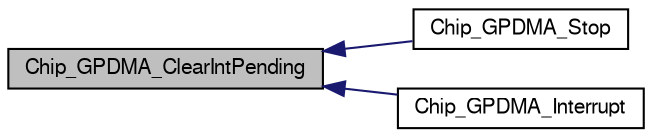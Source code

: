 digraph "Chip_GPDMA_ClearIntPending"
{
  edge [fontname="FreeSans",fontsize="10",labelfontname="FreeSans",labelfontsize="10"];
  node [fontname="FreeSans",fontsize="10",shape=record];
  rankdir="LR";
  Node1 [label="Chip_GPDMA_ClearIntPending",height=0.2,width=0.4,color="black", fillcolor="grey75", style="filled", fontcolor="black"];
  Node1 -> Node2 [dir="back",color="midnightblue",fontsize="10",style="solid"];
  Node2 [label="Chip_GPDMA_Stop",height=0.2,width=0.4,color="black", fillcolor="white", style="filled",URL="$group__GPDMA__17XX__40XX.html#gafa887387f85205ecacc3220700b49d0d",tooltip="Stop a stream DMA transfer. "];
  Node1 -> Node3 [dir="back",color="midnightblue",fontsize="10",style="solid"];
  Node3 [label="Chip_GPDMA_Interrupt",height=0.2,width=0.4,color="black", fillcolor="white", style="filled",URL="$group__GPDMA__17XX__40XX.html#ga986bb4a0d10a05ff6284fff871fb86c6",tooltip="The GPDMA stream interrupt status checking. "];
}
